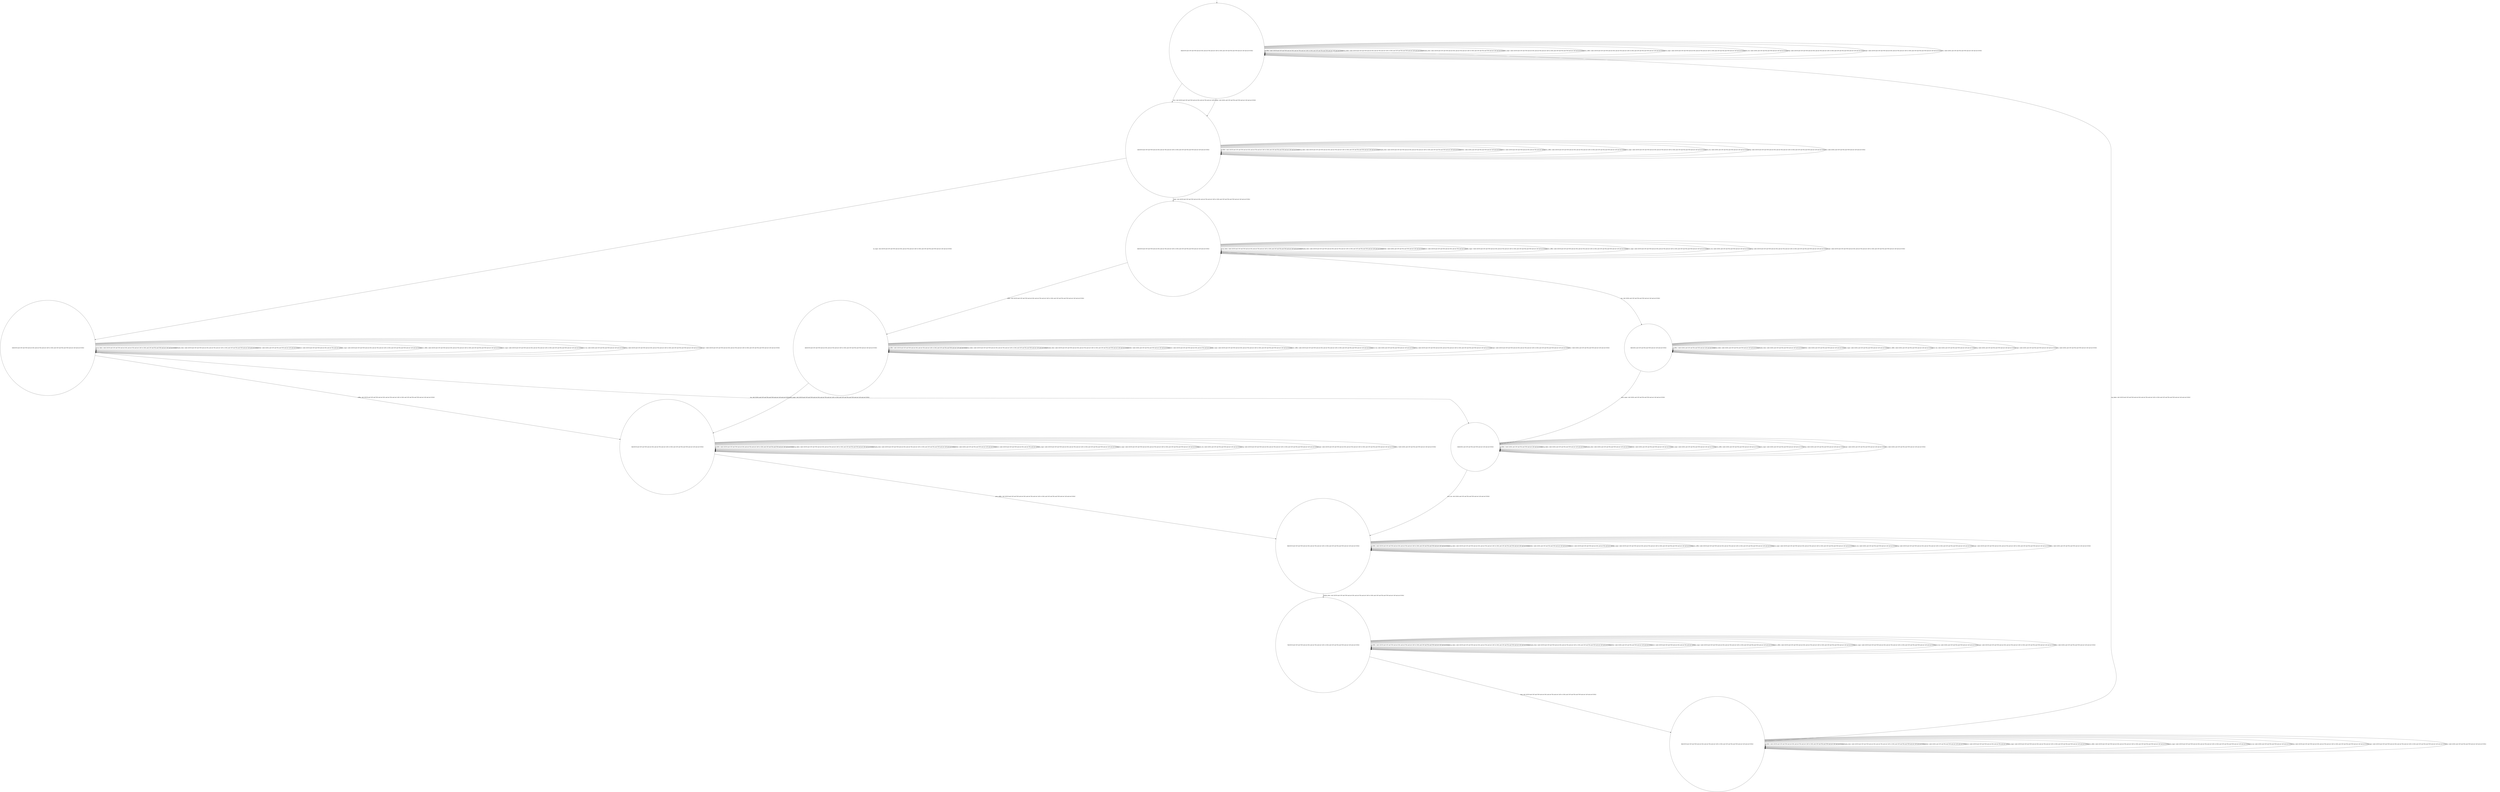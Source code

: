 digraph g {
	edge [lblstyle="above, sloped"];
	s0 [shape="circle" label="0@[((EUR and COF and TON and not DOL and not TEA and not CAP) or (DOL and COF and TEA and TON and not CAP and not EUR))]"];
	s1 [shape="circle" label="1@[((EUR and COF and TON and not DOL and not TEA and not CAP) or (DOL and COF and TEA and TON and not CAP and not EUR))]"];
	s2 [shape="circle" label="2@[((EUR and COF and TON and not DOL and not TEA and not CAP) or (DOL and COF and TEA and TON and not CAP and not EUR))]"];
	s3 [shape="circle" label="3@[((EUR and COF and TON and not DOL and not TEA and not CAP) or (DOL and COF and TEA and TON and not CAP and not EUR))]"];
	s4 [shape="circle" label="4@[((EUR and COF and TON and not DOL and not TEA and not CAP) or (DOL and COF and TEA and TON and not CAP and not EUR))]"];
	s5 [shape="circle" label="5@[((EUR and COF and TON and not DOL and not TEA and not CAP) or (DOL and COF and TEA and TON and not CAP and not EUR))]"];
	s6 [shape="circle" label="6@[((EUR and COF and TON and not DOL and not TEA and not CAP) or (DOL and COF and TEA and TON and not CAP and not EUR))]"];
	s7 [shape="circle" label="7@[((EUR and COF and TON and not DOL and not TEA and not CAP) or (DOL and COF and TEA and TON and not CAP and not EUR))]"];
	s8 [shape="circle" label="8@[((EUR and COF and TON and not DOL and not TEA and not CAP) or (DOL and COF and TEA and TON and not CAP and not EUR))]"];
	s9 [shape="circle" label="9@[((DOL and COF and TEA and TON and not CAP and not EUR))]"];
	s10 [shape="circle" label="10@[((DOL and COF and TEA and TON and not CAP and not EUR))]"];
	s0 -> s0 [label="coffee / nok() [((EUR and COF and TON and not DOL and not TEA and not CAP) or (DOL and COF and TEA and TON and not CAP and not EUR))]"];
	s0 -> s0 [label="cup_taken / nok() [((EUR and COF and TON and not DOL and not TEA and not CAP) or (DOL and COF and TEA and TON and not CAP and not EUR))]"];
	s0 -> s0 [label="display_done / nok() [((EUR and COF and TON and not DOL and not TEA and not CAP) or (DOL and COF and TEA and TON and not CAP and not EUR))]"];
	s0 -> s1 [label="dollar / ok() [((DOL and COF and TEA and TON and not CAP and not EUR))]"];
	s0 -> s1 [label="euro / ok() [((EUR and COF and TON and not DOL and not TEA and not CAP))]"];
	s0 -> s0 [label="no_sugar / nok() [((EUR and COF and TON and not DOL and not TEA and not CAP) or (DOL and COF and TEA and TON and not CAP and not EUR))]"];
	s0 -> s0 [label="pour_coffee / nok() [((EUR and COF and TON and not DOL and not TEA and not CAP) or (DOL and COF and TEA and TON and not CAP and not EUR))]"];
	s0 -> s0 [label="pour_sugar / nok() [((EUR and COF and TON and not DOL and not TEA and not CAP) or (DOL and COF and TEA and TON and not CAP and not EUR))]"];
	s0 -> s0 [label="pour_tea / nok() [((DOL and COF and TEA and TON and not CAP and not EUR))]"];
	s0 -> s0 [label="ring / nok() [((EUR and COF and TON and not DOL and not TEA and not CAP) or (DOL and COF and TEA and TON and not CAP and not EUR))]"];
	s0 -> s0 [label="sugar / nok() [((EUR and COF and TON and not DOL and not TEA and not CAP) or (DOL and COF and TEA and TON and not CAP and not EUR))]"];
	s0 -> s0 [label="tea / nok() [((DOL and COF and TEA and TON and not CAP and not EUR))]"];
	s1 -> s1 [label="coffee / nok() [((EUR and COF and TON and not DOL and not TEA and not CAP) or (DOL and COF and TEA and TON and not CAP and not EUR))]"];
	s1 -> s1 [label="cup_taken / nok() [((EUR and COF and TON and not DOL and not TEA and not CAP) or (DOL and COF and TEA and TON and not CAP and not EUR))]"];
	s1 -> s1 [label="display_done / nok() [((EUR and COF and TON and not DOL and not TEA and not CAP) or (DOL and COF and TEA and TON and not CAP and not EUR))]"];
	s1 -> s1 [label="dollar / nok() [((DOL and COF and TEA and TON and not CAP and not EUR))]"];
	s1 -> s1 [label="euro / nok() [((EUR and COF and TON and not DOL and not TEA and not CAP))]"];
	s1 -> s2 [label="no_sugar / ok() [((EUR and COF and TON and not DOL and not TEA and not CAP) or (DOL and COF and TEA and TON and not CAP and not EUR))]"];
	s1 -> s1 [label="pour_coffee / nok() [((EUR and COF and TON and not DOL and not TEA and not CAP) or (DOL and COF and TEA and TON and not CAP and not EUR))]"];
	s1 -> s1 [label="pour_sugar / nok() [((EUR and COF and TON and not DOL and not TEA and not CAP) or (DOL and COF and TEA and TON and not CAP and not EUR))]"];
	s1 -> s1 [label="pour_tea / nok() [((DOL and COF and TEA and TON and not CAP and not EUR))]"];
	s1 -> s1 [label="ring / nok() [((EUR and COF and TON and not DOL and not TEA and not CAP) or (DOL and COF and TEA and TON and not CAP and not EUR))]"];
	s1 -> s3 [label="sugar / ok() [((EUR and COF and TON and not DOL and not TEA and not CAP) or (DOL and COF and TEA and TON and not CAP and not EUR))]"];
	s1 -> s1 [label="tea / nok() [((DOL and COF and TEA and TON and not CAP and not EUR))]"];
	s2 -> s5 [label="coffee / ok() [((EUR and COF and TON and not DOL and not TEA and not CAP) or (DOL and COF and TEA and TON and not CAP and not EUR))]"];
	s2 -> s2 [label="cup_taken / nok() [((EUR and COF and TON and not DOL and not TEA and not CAP) or (DOL and COF and TEA and TON and not CAP and not EUR))]"];
	s2 -> s2 [label="display_done / nok() [((EUR and COF and TON and not DOL and not TEA and not CAP) or (DOL and COF and TEA and TON and not CAP and not EUR))]"];
	s2 -> s2 [label="dollar / nok() [((DOL and COF and TEA and TON and not CAP and not EUR))]"];
	s2 -> s2 [label="euro / nok() [((EUR and COF and TON and not DOL and not TEA and not CAP))]"];
	s2 -> s2 [label="no_sugar / nok() [((EUR and COF and TON and not DOL and not TEA and not CAP) or (DOL and COF and TEA and TON and not CAP and not EUR))]"];
	s2 -> s2 [label="pour_coffee / nok() [((EUR and COF and TON and not DOL and not TEA and not CAP) or (DOL and COF and TEA and TON and not CAP and not EUR))]"];
	s2 -> s2 [label="pour_sugar / nok() [((EUR and COF and TON and not DOL and not TEA and not CAP) or (DOL and COF and TEA and TON and not CAP and not EUR))]"];
	s2 -> s2 [label="pour_tea / nok() [((DOL and COF and TEA and TON and not CAP and not EUR))]"];
	s2 -> s2 [label="ring / nok() [((EUR and COF and TON and not DOL and not TEA and not CAP) or (DOL and COF and TEA and TON and not CAP and not EUR))]"];
	s2 -> s2 [label="sugar / void() [((EUR and COF and TON and not DOL and not TEA and not CAP) or (DOL and COF and TEA and TON and not CAP and not EUR))]"];
	s2 -> s10 [label="tea / ok() [((DOL and COF and TEA and TON and not CAP and not EUR))]"];
	s3 -> s4 [label="coffee / ok() [((EUR and COF and TON and not DOL and not TEA and not CAP) or (DOL and COF and TEA and TON and not CAP and not EUR))]"];
	s3 -> s3 [label="cup_taken / nok() [((EUR and COF and TON and not DOL and not TEA and not CAP) or (DOL and COF and TEA and TON and not CAP and not EUR))]"];
	s3 -> s3 [label="display_done / nok() [((EUR and COF and TON and not DOL and not TEA and not CAP) or (DOL and COF and TEA and TON and not CAP and not EUR))]"];
	s3 -> s3 [label="dollar / nok() [((DOL and COF and TEA and TON and not CAP and not EUR))]"];
	s3 -> s3 [label="euro / nok() [((EUR and COF and TON and not DOL and not TEA and not CAP))]"];
	s3 -> s3 [label="no_sugar / void() [((EUR and COF and TON and not DOL and not TEA and not CAP) or (DOL and COF and TEA and TON and not CAP and not EUR))]"];
	s3 -> s3 [label="pour_coffee / nok() [((EUR and COF and TON and not DOL and not TEA and not CAP) or (DOL and COF and TEA and TON and not CAP and not EUR))]"];
	s3 -> s3 [label="pour_sugar / nok() [((EUR and COF and TON and not DOL and not TEA and not CAP) or (DOL and COF and TEA and TON and not CAP and not EUR))]"];
	s3 -> s3 [label="pour_tea / nok() [((DOL and COF and TEA and TON and not CAP and not EUR))]"];
	s3 -> s3 [label="ring / nok() [((EUR and COF and TON and not DOL and not TEA and not CAP) or (DOL and COF and TEA and TON and not CAP and not EUR))]"];
	s3 -> s3 [label="sugar / nok() [((EUR and COF and TON and not DOL and not TEA and not CAP) or (DOL and COF and TEA and TON and not CAP and not EUR))]"];
	s3 -> s9 [label="tea / ok() [((DOL and COF and TEA and TON and not CAP and not EUR))]"];
	s4 -> s4 [label="coffee / nok() [((EUR and COF and TON and not DOL and not TEA and not CAP) or (DOL and COF and TEA and TON and not CAP and not EUR))]"];
	s4 -> s4 [label="cup_taken / nok() [((EUR and COF and TON and not DOL and not TEA and not CAP) or (DOL and COF and TEA and TON and not CAP and not EUR))]"];
	s4 -> s4 [label="display_done / nok() [((EUR and COF and TON and not DOL and not TEA and not CAP) or (DOL and COF and TEA and TON and not CAP and not EUR))]"];
	s4 -> s4 [label="dollar / nok() [((DOL and COF and TEA and TON and not CAP and not EUR))]"];
	s4 -> s4 [label="euro / nok() [((EUR and COF and TON and not DOL and not TEA and not CAP))]"];
	s4 -> s4 [label="no_sugar / nok() [((EUR and COF and TON and not DOL and not TEA and not CAP) or (DOL and COF and TEA and TON and not CAP and not EUR))]"];
	s4 -> s4 [label="pour_coffee / nok() [((EUR and COF and TON and not DOL and not TEA and not CAP) or (DOL and COF and TEA and TON and not CAP and not EUR))]"];
	s4 -> s5 [label="pour_sugar / ok() [((EUR and COF and TON and not DOL and not TEA and not CAP) or (DOL and COF and TEA and TON and not CAP and not EUR))]"];
	s4 -> s4 [label="pour_tea / nok() [((DOL and COF and TEA and TON and not CAP and not EUR))]"];
	s4 -> s4 [label="ring / nok() [((EUR and COF and TON and not DOL and not TEA and not CAP) or (DOL and COF and TEA and TON and not CAP and not EUR))]"];
	s4 -> s4 [label="sugar / nok() [((EUR and COF and TON and not DOL and not TEA and not CAP) or (DOL and COF and TEA and TON and not CAP and not EUR))]"];
	s4 -> s4 [label="tea / void() [((DOL and COF and TEA and TON and not CAP and not EUR))]"];
	s5 -> s5 [label="coffee / nok() [((EUR and COF and TON and not DOL and not TEA and not CAP) or (DOL and COF and TEA and TON and not CAP and not EUR))]"];
	s5 -> s5 [label="cup_taken / nok() [((EUR and COF and TON and not DOL and not TEA and not CAP) or (DOL and COF and TEA and TON and not CAP and not EUR))]"];
	s5 -> s5 [label="display_done / nok() [((EUR and COF and TON and not DOL and not TEA and not CAP) or (DOL and COF and TEA and TON and not CAP and not EUR))]"];
	s5 -> s5 [label="dollar / nok() [((DOL and COF and TEA and TON and not CAP and not EUR))]"];
	s5 -> s5 [label="euro / nok() [((EUR and COF and TON and not DOL and not TEA and not CAP))]"];
	s5 -> s5 [label="no_sugar / nok() [((EUR and COF and TON and not DOL and not TEA and not CAP) or (DOL and COF and TEA and TON and not CAP and not EUR))]"];
	s5 -> s6 [label="pour_coffee / ok() [((EUR and COF and TON and not DOL and not TEA and not CAP) or (DOL and COF and TEA and TON and not CAP and not EUR))]"];
	s5 -> s5 [label="pour_sugar / nok() [((EUR and COF and TON and not DOL and not TEA and not CAP) or (DOL and COF and TEA and TON and not CAP and not EUR))]"];
	s5 -> s5 [label="pour_tea / nok() [((DOL and COF and TEA and TON and not CAP and not EUR))]"];
	s5 -> s5 [label="ring / nok() [((EUR and COF and TON and not DOL and not TEA and not CAP) or (DOL and COF and TEA and TON and not CAP and not EUR))]"];
	s5 -> s5 [label="sugar / nok() [((EUR and COF and TON and not DOL and not TEA and not CAP) or (DOL and COF and TEA and TON and not CAP and not EUR))]"];
	s5 -> s5 [label="tea / void() [((DOL and COF and TEA and TON and not CAP and not EUR))]"];
	s6 -> s6 [label="coffee / nok() [((EUR and COF and TON and not DOL and not TEA and not CAP) or (DOL and COF and TEA and TON and not CAP and not EUR))]"];
	s6 -> s6 [label="cup_taken / nok() [((EUR and COF and TON and not DOL and not TEA and not CAP) or (DOL and COF and TEA and TON and not CAP and not EUR))]"];
	s6 -> s7 [label="display_done / ok() [((EUR and COF and TON and not DOL and not TEA and not CAP) or (DOL and COF and TEA and TON and not CAP and not EUR))]"];
	s6 -> s6 [label="dollar / nok() [((DOL and COF and TEA and TON and not CAP and not EUR))]"];
	s6 -> s6 [label="euro / nok() [((EUR and COF and TON and not DOL and not TEA and not CAP))]"];
	s6 -> s6 [label="no_sugar / nok() [((EUR and COF and TON and not DOL and not TEA and not CAP) or (DOL and COF and TEA and TON and not CAP and not EUR))]"];
	s6 -> s6 [label="pour_coffee / nok() [((EUR and COF and TON and not DOL and not TEA and not CAP) or (DOL and COF and TEA and TON and not CAP and not EUR))]"];
	s6 -> s6 [label="pour_sugar / nok() [((EUR and COF and TON and not DOL and not TEA and not CAP) or (DOL and COF and TEA and TON and not CAP and not EUR))]"];
	s6 -> s6 [label="pour_tea / nok() [((DOL and COF and TEA and TON and not CAP and not EUR))]"];
	s6 -> s6 [label="ring / nok() [((EUR and COF and TON and not DOL and not TEA and not CAP) or (DOL and COF and TEA and TON and not CAP and not EUR))]"];
	s6 -> s6 [label="sugar / nok() [((EUR and COF and TON and not DOL and not TEA and not CAP) or (DOL and COF and TEA and TON and not CAP and not EUR))]"];
	s6 -> s6 [label="tea / nok() [((DOL and COF and TEA and TON and not CAP and not EUR))]"];
	s7 -> s7 [label="coffee / nok() [((EUR and COF and TON and not DOL and not TEA and not CAP) or (DOL and COF and TEA and TON and not CAP and not EUR))]"];
	s7 -> s7 [label="cup_taken / nok() [((EUR and COF and TON and not DOL and not TEA and not CAP) or (DOL and COF and TEA and TON and not CAP and not EUR))]"];
	s7 -> s7 [label="display_done / nok() [((EUR and COF and TON and not DOL and not TEA and not CAP) or (DOL and COF and TEA and TON and not CAP and not EUR))]"];
	s7 -> s7 [label="dollar / nok() [((DOL and COF and TEA and TON and not CAP and not EUR))]"];
	s7 -> s7 [label="euro / nok() [((EUR and COF and TON and not DOL and not TEA and not CAP))]"];
	s7 -> s7 [label="no_sugar / nok() [((EUR and COF and TON and not DOL and not TEA and not CAP) or (DOL and COF and TEA and TON and not CAP and not EUR))]"];
	s7 -> s7 [label="pour_coffee / nok() [((EUR and COF and TON and not DOL and not TEA and not CAP) or (DOL and COF and TEA and TON and not CAP and not EUR))]"];
	s7 -> s7 [label="pour_sugar / nok() [((EUR and COF and TON and not DOL and not TEA and not CAP) or (DOL and COF and TEA and TON and not CAP and not EUR))]"];
	s7 -> s7 [label="pour_tea / nok() [((DOL and COF and TEA and TON and not CAP and not EUR))]"];
	s7 -> s8 [label="ring / ok() [((EUR and COF and TON and not DOL and not TEA and not CAP) or (DOL and COF and TEA and TON and not CAP and not EUR))]"];
	s7 -> s7 [label="sugar / nok() [((EUR and COF and TON and not DOL and not TEA and not CAP) or (DOL and COF and TEA and TON and not CAP and not EUR))]"];
	s7 -> s7 [label="tea / nok() [((DOL and COF and TEA and TON and not CAP and not EUR))]"];
	s8 -> s8 [label="coffee / nok() [((EUR and COF and TON and not DOL and not TEA and not CAP) or (DOL and COF and TEA and TON and not CAP and not EUR))]"];
	s8 -> s0 [label="cup_taken / ok() [((EUR and COF and TON and not DOL and not TEA and not CAP) or (DOL and COF and TEA and TON and not CAP and not EUR))]"];
	s8 -> s8 [label="display_done / nok() [((EUR and COF and TON and not DOL and not TEA and not CAP) or (DOL and COF and TEA and TON and not CAP and not EUR))]"];
	s8 -> s8 [label="dollar / nok() [((DOL and COF and TEA and TON and not CAP and not EUR))]"];
	s8 -> s8 [label="euro / nok() [((EUR and COF and TON and not DOL and not TEA and not CAP))]"];
	s8 -> s8 [label="no_sugar / nok() [((EUR and COF and TON and not DOL and not TEA and not CAP) or (DOL and COF and TEA and TON and not CAP and not EUR))]"];
	s8 -> s8 [label="pour_coffee / nok() [((EUR and COF and TON and not DOL and not TEA and not CAP) or (DOL and COF and TEA and TON and not CAP and not EUR))]"];
	s8 -> s8 [label="pour_sugar / nok() [((EUR and COF and TON and not DOL and not TEA and not CAP) or (DOL and COF and TEA and TON and not CAP and not EUR))]"];
	s8 -> s8 [label="pour_tea / nok() [((DOL and COF and TEA and TON and not CAP and not EUR))]"];
	s8 -> s8 [label="ring / nok() [((EUR and COF and TON and not DOL and not TEA and not CAP) or (DOL and COF and TEA and TON and not CAP and not EUR))]"];
	s8 -> s8 [label="sugar / nok() [((EUR and COF and TON and not DOL and not TEA and not CAP) or (DOL and COF and TEA and TON and not CAP and not EUR))]"];
	s8 -> s8 [label="tea / nok() [((DOL and COF and TEA and TON and not CAP and not EUR))]"];
	s9 -> s9 [label="coffee / void() [((DOL and COF and TEA and TON and not CAP and not EUR))]"];
	s9 -> s9 [label="cup_taken / nok() [((DOL and COF and TEA and TON and not CAP and not EUR))]"];
	s9 -> s9 [label="display_done / nok() [((DOL and COF and TEA and TON and not CAP and not EUR))]"];
	s9 -> s9 [label="dollar / nok() [((DOL and COF and TEA and TON and not CAP and not EUR))]"];
	s9 -> s9 [label="no_sugar / nok() [((DOL and COF and TEA and TON and not CAP and not EUR))]"];
	s9 -> s9 [label="pour_coffee / nok() [((DOL and COF and TEA and TON and not CAP and not EUR))]"];
	s9 -> s10 [label="pour_sugar / ok() [((DOL and COF and TEA and TON and not CAP and not EUR))]"];
	s9 -> s9 [label="pour_tea / nok() [((DOL and COF and TEA and TON and not CAP and not EUR))]"];
	s9 -> s9 [label="ring / nok() [((DOL and COF and TEA and TON and not CAP and not EUR))]"];
	s9 -> s9 [label="sugar / nok() [((DOL and COF and TEA and TON and not CAP and not EUR))]"];
	s9 -> s9 [label="tea / nok() [((DOL and COF and TEA and TON and not CAP and not EUR))]"];
	s10 -> s10 [label="coffee / void() [((DOL and COF and TEA and TON and not CAP and not EUR))]"];
	s10 -> s10 [label="cup_taken / nok() [((DOL and COF and TEA and TON and not CAP and not EUR))]"];
	s10 -> s10 [label="display_done / nok() [((DOL and COF and TEA and TON and not CAP and not EUR))]"];
	s10 -> s10 [label="dollar / nok() [((DOL and COF and TEA and TON and not CAP and not EUR))]"];
	s10 -> s10 [label="no_sugar / nok() [((DOL and COF and TEA and TON and not CAP and not EUR))]"];
	s10 -> s10 [label="pour_coffee / nok() [((DOL and COF and TEA and TON and not CAP and not EUR))]"];
	s10 -> s10 [label="pour_sugar / nok() [((DOL and COF and TEA and TON and not CAP and not EUR))]"];
	s10 -> s6 [label="pour_tea / ok() [((DOL and COF and TEA and TON and not CAP and not EUR))]"];
	s10 -> s10 [label="ring / nok() [((DOL and COF and TEA and TON and not CAP and not EUR))]"];
	s10 -> s10 [label="sugar / nok() [((DOL and COF and TEA and TON and not CAP and not EUR))]"];
	s10 -> s10 [label="tea / nok() [((DOL and COF and TEA and TON and not CAP and not EUR))]"];
	__start0 [label="" shape="none" width="0" height="0"];
	__start0 -> s0;
}